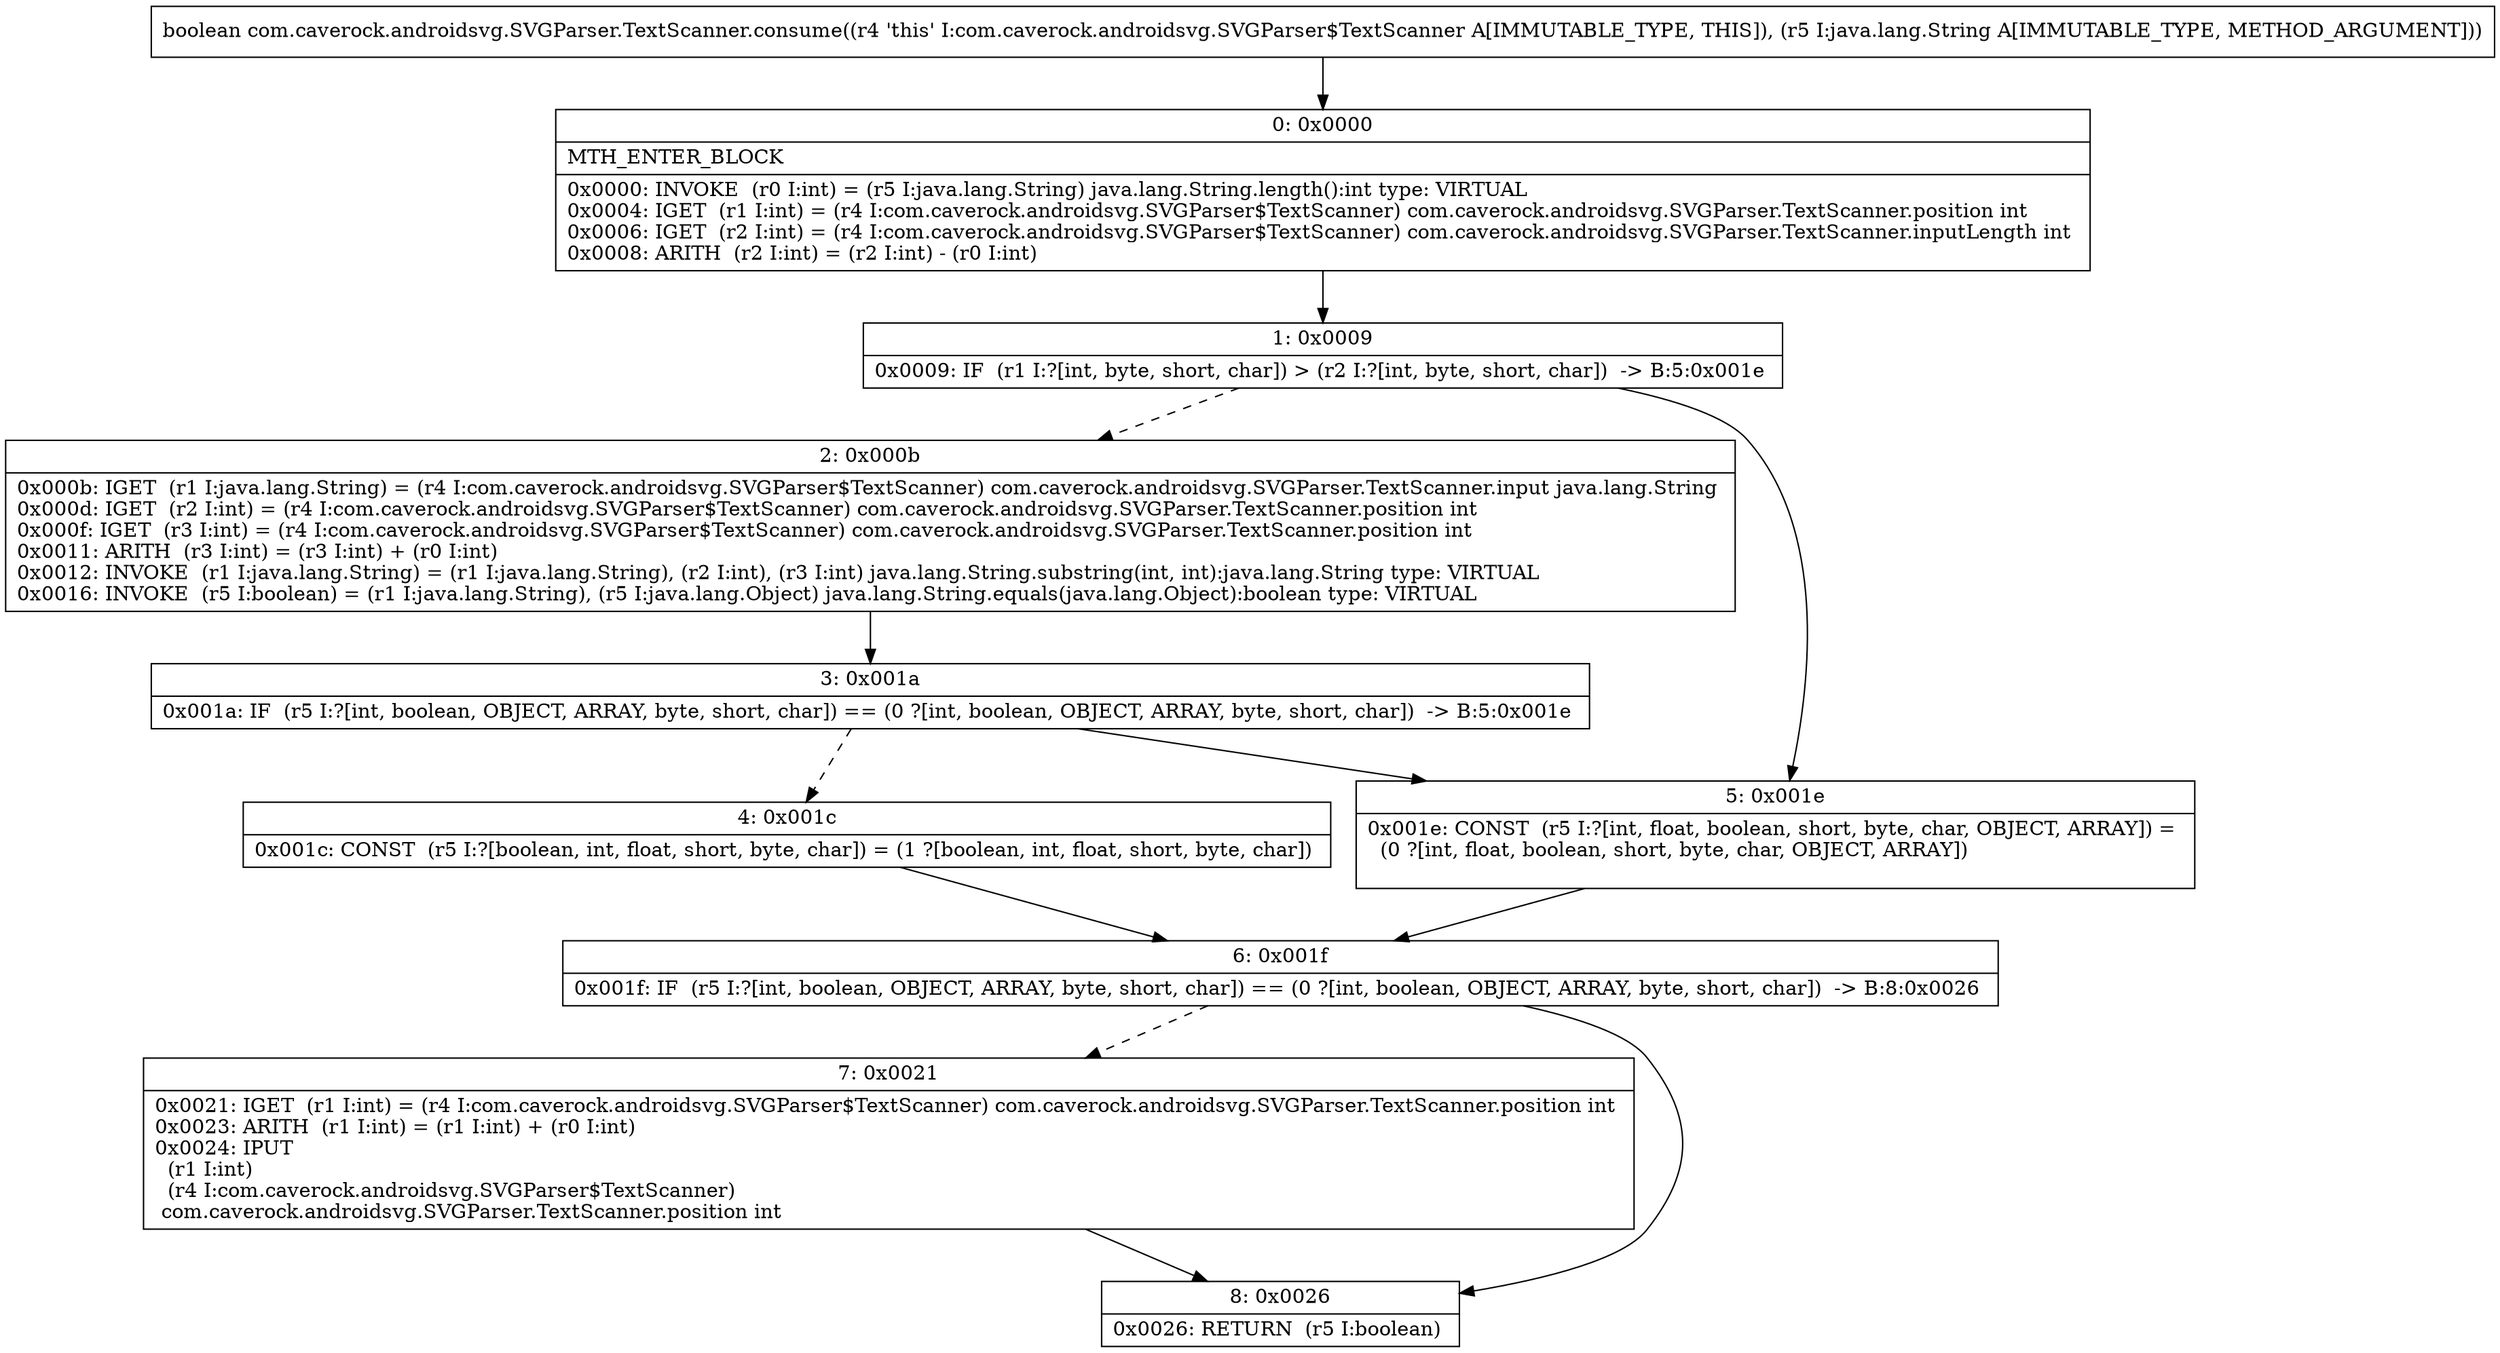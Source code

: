 digraph "CFG forcom.caverock.androidsvg.SVGParser.TextScanner.consume(Ljava\/lang\/String;)Z" {
Node_0 [shape=record,label="{0\:\ 0x0000|MTH_ENTER_BLOCK\l|0x0000: INVOKE  (r0 I:int) = (r5 I:java.lang.String) java.lang.String.length():int type: VIRTUAL \l0x0004: IGET  (r1 I:int) = (r4 I:com.caverock.androidsvg.SVGParser$TextScanner) com.caverock.androidsvg.SVGParser.TextScanner.position int \l0x0006: IGET  (r2 I:int) = (r4 I:com.caverock.androidsvg.SVGParser$TextScanner) com.caverock.androidsvg.SVGParser.TextScanner.inputLength int \l0x0008: ARITH  (r2 I:int) = (r2 I:int) \- (r0 I:int) \l}"];
Node_1 [shape=record,label="{1\:\ 0x0009|0x0009: IF  (r1 I:?[int, byte, short, char]) \> (r2 I:?[int, byte, short, char])  \-\> B:5:0x001e \l}"];
Node_2 [shape=record,label="{2\:\ 0x000b|0x000b: IGET  (r1 I:java.lang.String) = (r4 I:com.caverock.androidsvg.SVGParser$TextScanner) com.caverock.androidsvg.SVGParser.TextScanner.input java.lang.String \l0x000d: IGET  (r2 I:int) = (r4 I:com.caverock.androidsvg.SVGParser$TextScanner) com.caverock.androidsvg.SVGParser.TextScanner.position int \l0x000f: IGET  (r3 I:int) = (r4 I:com.caverock.androidsvg.SVGParser$TextScanner) com.caverock.androidsvg.SVGParser.TextScanner.position int \l0x0011: ARITH  (r3 I:int) = (r3 I:int) + (r0 I:int) \l0x0012: INVOKE  (r1 I:java.lang.String) = (r1 I:java.lang.String), (r2 I:int), (r3 I:int) java.lang.String.substring(int, int):java.lang.String type: VIRTUAL \l0x0016: INVOKE  (r5 I:boolean) = (r1 I:java.lang.String), (r5 I:java.lang.Object) java.lang.String.equals(java.lang.Object):boolean type: VIRTUAL \l}"];
Node_3 [shape=record,label="{3\:\ 0x001a|0x001a: IF  (r5 I:?[int, boolean, OBJECT, ARRAY, byte, short, char]) == (0 ?[int, boolean, OBJECT, ARRAY, byte, short, char])  \-\> B:5:0x001e \l}"];
Node_4 [shape=record,label="{4\:\ 0x001c|0x001c: CONST  (r5 I:?[boolean, int, float, short, byte, char]) = (1 ?[boolean, int, float, short, byte, char]) \l}"];
Node_5 [shape=record,label="{5\:\ 0x001e|0x001e: CONST  (r5 I:?[int, float, boolean, short, byte, char, OBJECT, ARRAY]) = \l  (0 ?[int, float, boolean, short, byte, char, OBJECT, ARRAY])\l \l}"];
Node_6 [shape=record,label="{6\:\ 0x001f|0x001f: IF  (r5 I:?[int, boolean, OBJECT, ARRAY, byte, short, char]) == (0 ?[int, boolean, OBJECT, ARRAY, byte, short, char])  \-\> B:8:0x0026 \l}"];
Node_7 [shape=record,label="{7\:\ 0x0021|0x0021: IGET  (r1 I:int) = (r4 I:com.caverock.androidsvg.SVGParser$TextScanner) com.caverock.androidsvg.SVGParser.TextScanner.position int \l0x0023: ARITH  (r1 I:int) = (r1 I:int) + (r0 I:int) \l0x0024: IPUT  \l  (r1 I:int)\l  (r4 I:com.caverock.androidsvg.SVGParser$TextScanner)\l com.caverock.androidsvg.SVGParser.TextScanner.position int \l}"];
Node_8 [shape=record,label="{8\:\ 0x0026|0x0026: RETURN  (r5 I:boolean) \l}"];
MethodNode[shape=record,label="{boolean com.caverock.androidsvg.SVGParser.TextScanner.consume((r4 'this' I:com.caverock.androidsvg.SVGParser$TextScanner A[IMMUTABLE_TYPE, THIS]), (r5 I:java.lang.String A[IMMUTABLE_TYPE, METHOD_ARGUMENT])) }"];
MethodNode -> Node_0;
Node_0 -> Node_1;
Node_1 -> Node_2[style=dashed];
Node_1 -> Node_5;
Node_2 -> Node_3;
Node_3 -> Node_4[style=dashed];
Node_3 -> Node_5;
Node_4 -> Node_6;
Node_5 -> Node_6;
Node_6 -> Node_7[style=dashed];
Node_6 -> Node_8;
Node_7 -> Node_8;
}

